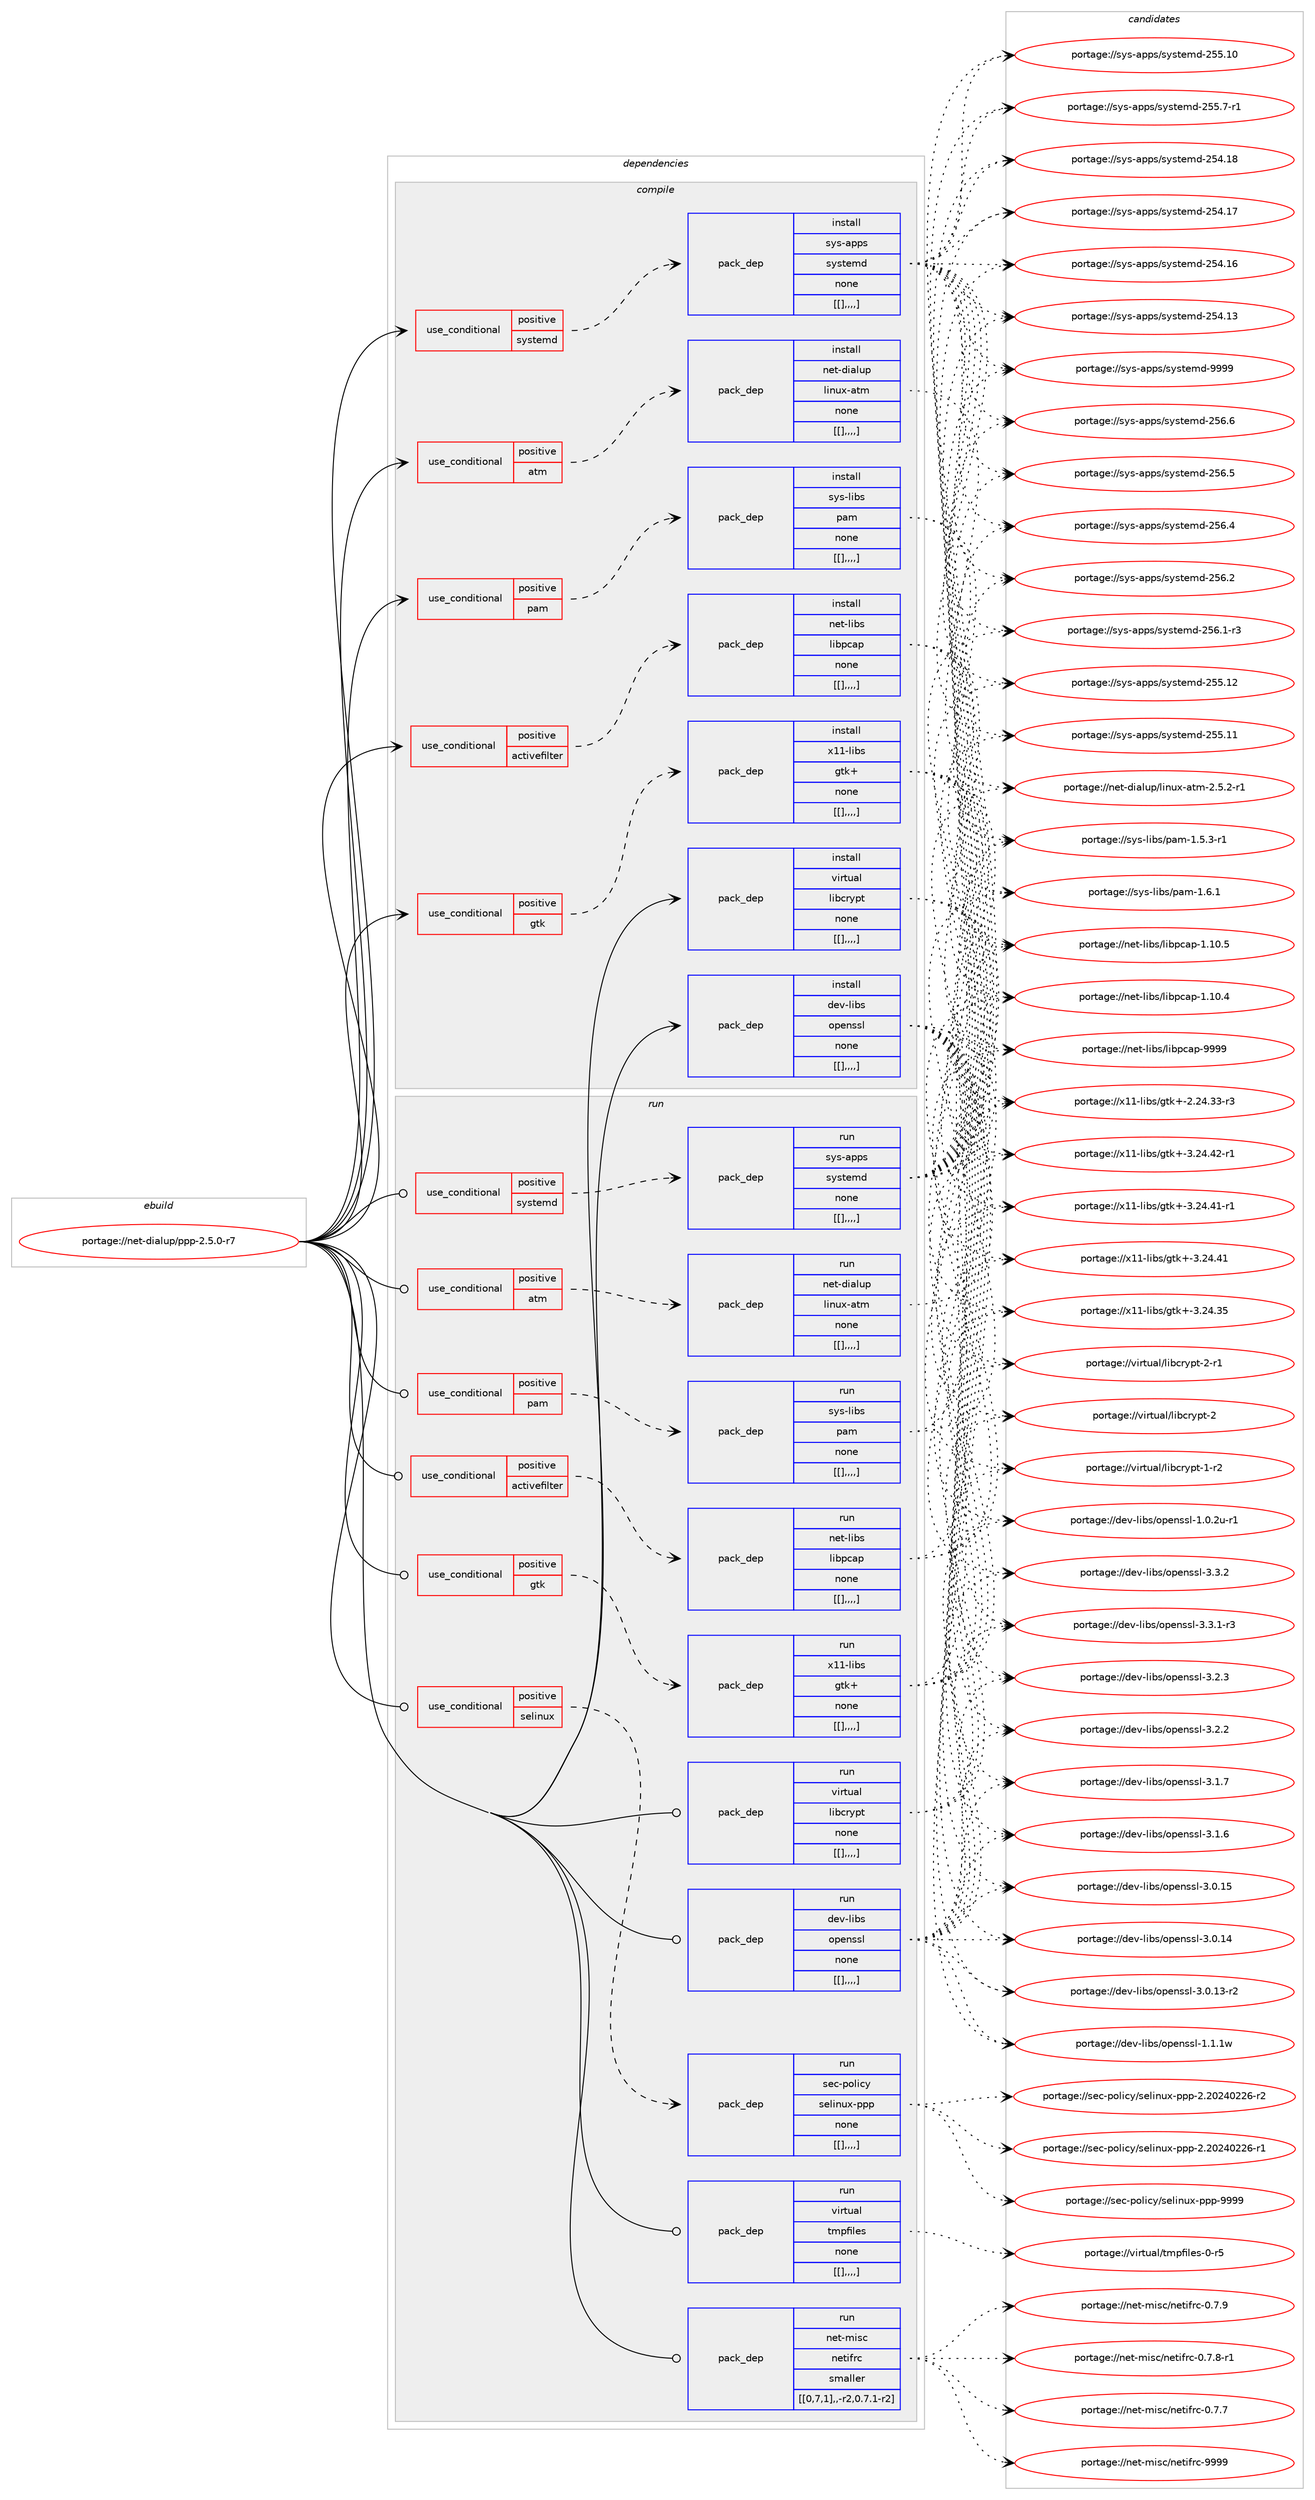 digraph prolog {

# *************
# Graph options
# *************

newrank=true;
concentrate=true;
compound=true;
graph [rankdir=LR,fontname=Helvetica,fontsize=10,ranksep=1.5];#, ranksep=2.5, nodesep=0.2];
edge  [arrowhead=vee];
node  [fontname=Helvetica,fontsize=10];

# **********
# The ebuild
# **********

subgraph cluster_leftcol {
color=gray;
label=<<i>ebuild</i>>;
id [label="portage://net-dialup/ppp-2.5.0-r7", color=red, width=4, href="../net-dialup/ppp-2.5.0-r7.svg"];
}

# ****************
# The dependencies
# ****************

subgraph cluster_midcol {
color=gray;
label=<<i>dependencies</i>>;
subgraph cluster_compile {
fillcolor="#eeeeee";
style=filled;
label=<<i>compile</i>>;
subgraph cond93393 {
dependency356095 [label=<<TABLE BORDER="0" CELLBORDER="1" CELLSPACING="0" CELLPADDING="4"><TR><TD ROWSPAN="3" CELLPADDING="10">use_conditional</TD></TR><TR><TD>positive</TD></TR><TR><TD>activefilter</TD></TR></TABLE>>, shape=none, color=red];
subgraph pack260072 {
dependency356096 [label=<<TABLE BORDER="0" CELLBORDER="1" CELLSPACING="0" CELLPADDING="4" WIDTH="220"><TR><TD ROWSPAN="6" CELLPADDING="30">pack_dep</TD></TR><TR><TD WIDTH="110">install</TD></TR><TR><TD>net-libs</TD></TR><TR><TD>libpcap</TD></TR><TR><TD>none</TD></TR><TR><TD>[[],,,,]</TD></TR></TABLE>>, shape=none, color=blue];
}
dependency356095:e -> dependency356096:w [weight=20,style="dashed",arrowhead="vee"];
}
id:e -> dependency356095:w [weight=20,style="solid",arrowhead="vee"];
subgraph cond93394 {
dependency356097 [label=<<TABLE BORDER="0" CELLBORDER="1" CELLSPACING="0" CELLPADDING="4"><TR><TD ROWSPAN="3" CELLPADDING="10">use_conditional</TD></TR><TR><TD>positive</TD></TR><TR><TD>atm</TD></TR></TABLE>>, shape=none, color=red];
subgraph pack260073 {
dependency356098 [label=<<TABLE BORDER="0" CELLBORDER="1" CELLSPACING="0" CELLPADDING="4" WIDTH="220"><TR><TD ROWSPAN="6" CELLPADDING="30">pack_dep</TD></TR><TR><TD WIDTH="110">install</TD></TR><TR><TD>net-dialup</TD></TR><TR><TD>linux-atm</TD></TR><TR><TD>none</TD></TR><TR><TD>[[],,,,]</TD></TR></TABLE>>, shape=none, color=blue];
}
dependency356097:e -> dependency356098:w [weight=20,style="dashed",arrowhead="vee"];
}
id:e -> dependency356097:w [weight=20,style="solid",arrowhead="vee"];
subgraph cond93395 {
dependency356099 [label=<<TABLE BORDER="0" CELLBORDER="1" CELLSPACING="0" CELLPADDING="4"><TR><TD ROWSPAN="3" CELLPADDING="10">use_conditional</TD></TR><TR><TD>positive</TD></TR><TR><TD>gtk</TD></TR></TABLE>>, shape=none, color=red];
subgraph pack260074 {
dependency356100 [label=<<TABLE BORDER="0" CELLBORDER="1" CELLSPACING="0" CELLPADDING="4" WIDTH="220"><TR><TD ROWSPAN="6" CELLPADDING="30">pack_dep</TD></TR><TR><TD WIDTH="110">install</TD></TR><TR><TD>x11-libs</TD></TR><TR><TD>gtk+</TD></TR><TR><TD>none</TD></TR><TR><TD>[[],,,,]</TD></TR></TABLE>>, shape=none, color=blue];
}
dependency356099:e -> dependency356100:w [weight=20,style="dashed",arrowhead="vee"];
}
id:e -> dependency356099:w [weight=20,style="solid",arrowhead="vee"];
subgraph cond93396 {
dependency356101 [label=<<TABLE BORDER="0" CELLBORDER="1" CELLSPACING="0" CELLPADDING="4"><TR><TD ROWSPAN="3" CELLPADDING="10">use_conditional</TD></TR><TR><TD>positive</TD></TR><TR><TD>pam</TD></TR></TABLE>>, shape=none, color=red];
subgraph pack260075 {
dependency356102 [label=<<TABLE BORDER="0" CELLBORDER="1" CELLSPACING="0" CELLPADDING="4" WIDTH="220"><TR><TD ROWSPAN="6" CELLPADDING="30">pack_dep</TD></TR><TR><TD WIDTH="110">install</TD></TR><TR><TD>sys-libs</TD></TR><TR><TD>pam</TD></TR><TR><TD>none</TD></TR><TR><TD>[[],,,,]</TD></TR></TABLE>>, shape=none, color=blue];
}
dependency356101:e -> dependency356102:w [weight=20,style="dashed",arrowhead="vee"];
}
id:e -> dependency356101:w [weight=20,style="solid",arrowhead="vee"];
subgraph cond93397 {
dependency356103 [label=<<TABLE BORDER="0" CELLBORDER="1" CELLSPACING="0" CELLPADDING="4"><TR><TD ROWSPAN="3" CELLPADDING="10">use_conditional</TD></TR><TR><TD>positive</TD></TR><TR><TD>systemd</TD></TR></TABLE>>, shape=none, color=red];
subgraph pack260076 {
dependency356104 [label=<<TABLE BORDER="0" CELLBORDER="1" CELLSPACING="0" CELLPADDING="4" WIDTH="220"><TR><TD ROWSPAN="6" CELLPADDING="30">pack_dep</TD></TR><TR><TD WIDTH="110">install</TD></TR><TR><TD>sys-apps</TD></TR><TR><TD>systemd</TD></TR><TR><TD>none</TD></TR><TR><TD>[[],,,,]</TD></TR></TABLE>>, shape=none, color=blue];
}
dependency356103:e -> dependency356104:w [weight=20,style="dashed",arrowhead="vee"];
}
id:e -> dependency356103:w [weight=20,style="solid",arrowhead="vee"];
subgraph pack260077 {
dependency356105 [label=<<TABLE BORDER="0" CELLBORDER="1" CELLSPACING="0" CELLPADDING="4" WIDTH="220"><TR><TD ROWSPAN="6" CELLPADDING="30">pack_dep</TD></TR><TR><TD WIDTH="110">install</TD></TR><TR><TD>dev-libs</TD></TR><TR><TD>openssl</TD></TR><TR><TD>none</TD></TR><TR><TD>[[],,,,]</TD></TR></TABLE>>, shape=none, color=blue];
}
id:e -> dependency356105:w [weight=20,style="solid",arrowhead="vee"];
subgraph pack260078 {
dependency356106 [label=<<TABLE BORDER="0" CELLBORDER="1" CELLSPACING="0" CELLPADDING="4" WIDTH="220"><TR><TD ROWSPAN="6" CELLPADDING="30">pack_dep</TD></TR><TR><TD WIDTH="110">install</TD></TR><TR><TD>virtual</TD></TR><TR><TD>libcrypt</TD></TR><TR><TD>none</TD></TR><TR><TD>[[],,,,]</TD></TR></TABLE>>, shape=none, color=blue];
}
id:e -> dependency356106:w [weight=20,style="solid",arrowhead="vee"];
}
subgraph cluster_compileandrun {
fillcolor="#eeeeee";
style=filled;
label=<<i>compile and run</i>>;
}
subgraph cluster_run {
fillcolor="#eeeeee";
style=filled;
label=<<i>run</i>>;
subgraph cond93398 {
dependency356107 [label=<<TABLE BORDER="0" CELLBORDER="1" CELLSPACING="0" CELLPADDING="4"><TR><TD ROWSPAN="3" CELLPADDING="10">use_conditional</TD></TR><TR><TD>positive</TD></TR><TR><TD>activefilter</TD></TR></TABLE>>, shape=none, color=red];
subgraph pack260079 {
dependency356108 [label=<<TABLE BORDER="0" CELLBORDER="1" CELLSPACING="0" CELLPADDING="4" WIDTH="220"><TR><TD ROWSPAN="6" CELLPADDING="30">pack_dep</TD></TR><TR><TD WIDTH="110">run</TD></TR><TR><TD>net-libs</TD></TR><TR><TD>libpcap</TD></TR><TR><TD>none</TD></TR><TR><TD>[[],,,,]</TD></TR></TABLE>>, shape=none, color=blue];
}
dependency356107:e -> dependency356108:w [weight=20,style="dashed",arrowhead="vee"];
}
id:e -> dependency356107:w [weight=20,style="solid",arrowhead="odot"];
subgraph cond93399 {
dependency356109 [label=<<TABLE BORDER="0" CELLBORDER="1" CELLSPACING="0" CELLPADDING="4"><TR><TD ROWSPAN="3" CELLPADDING="10">use_conditional</TD></TR><TR><TD>positive</TD></TR><TR><TD>atm</TD></TR></TABLE>>, shape=none, color=red];
subgraph pack260080 {
dependency356110 [label=<<TABLE BORDER="0" CELLBORDER="1" CELLSPACING="0" CELLPADDING="4" WIDTH="220"><TR><TD ROWSPAN="6" CELLPADDING="30">pack_dep</TD></TR><TR><TD WIDTH="110">run</TD></TR><TR><TD>net-dialup</TD></TR><TR><TD>linux-atm</TD></TR><TR><TD>none</TD></TR><TR><TD>[[],,,,]</TD></TR></TABLE>>, shape=none, color=blue];
}
dependency356109:e -> dependency356110:w [weight=20,style="dashed",arrowhead="vee"];
}
id:e -> dependency356109:w [weight=20,style="solid",arrowhead="odot"];
subgraph cond93400 {
dependency356111 [label=<<TABLE BORDER="0" CELLBORDER="1" CELLSPACING="0" CELLPADDING="4"><TR><TD ROWSPAN="3" CELLPADDING="10">use_conditional</TD></TR><TR><TD>positive</TD></TR><TR><TD>gtk</TD></TR></TABLE>>, shape=none, color=red];
subgraph pack260081 {
dependency356112 [label=<<TABLE BORDER="0" CELLBORDER="1" CELLSPACING="0" CELLPADDING="4" WIDTH="220"><TR><TD ROWSPAN="6" CELLPADDING="30">pack_dep</TD></TR><TR><TD WIDTH="110">run</TD></TR><TR><TD>x11-libs</TD></TR><TR><TD>gtk+</TD></TR><TR><TD>none</TD></TR><TR><TD>[[],,,,]</TD></TR></TABLE>>, shape=none, color=blue];
}
dependency356111:e -> dependency356112:w [weight=20,style="dashed",arrowhead="vee"];
}
id:e -> dependency356111:w [weight=20,style="solid",arrowhead="odot"];
subgraph cond93401 {
dependency356113 [label=<<TABLE BORDER="0" CELLBORDER="1" CELLSPACING="0" CELLPADDING="4"><TR><TD ROWSPAN="3" CELLPADDING="10">use_conditional</TD></TR><TR><TD>positive</TD></TR><TR><TD>pam</TD></TR></TABLE>>, shape=none, color=red];
subgraph pack260082 {
dependency356114 [label=<<TABLE BORDER="0" CELLBORDER="1" CELLSPACING="0" CELLPADDING="4" WIDTH="220"><TR><TD ROWSPAN="6" CELLPADDING="30">pack_dep</TD></TR><TR><TD WIDTH="110">run</TD></TR><TR><TD>sys-libs</TD></TR><TR><TD>pam</TD></TR><TR><TD>none</TD></TR><TR><TD>[[],,,,]</TD></TR></TABLE>>, shape=none, color=blue];
}
dependency356113:e -> dependency356114:w [weight=20,style="dashed",arrowhead="vee"];
}
id:e -> dependency356113:w [weight=20,style="solid",arrowhead="odot"];
subgraph cond93402 {
dependency356115 [label=<<TABLE BORDER="0" CELLBORDER="1" CELLSPACING="0" CELLPADDING="4"><TR><TD ROWSPAN="3" CELLPADDING="10">use_conditional</TD></TR><TR><TD>positive</TD></TR><TR><TD>selinux</TD></TR></TABLE>>, shape=none, color=red];
subgraph pack260083 {
dependency356116 [label=<<TABLE BORDER="0" CELLBORDER="1" CELLSPACING="0" CELLPADDING="4" WIDTH="220"><TR><TD ROWSPAN="6" CELLPADDING="30">pack_dep</TD></TR><TR><TD WIDTH="110">run</TD></TR><TR><TD>sec-policy</TD></TR><TR><TD>selinux-ppp</TD></TR><TR><TD>none</TD></TR><TR><TD>[[],,,,]</TD></TR></TABLE>>, shape=none, color=blue];
}
dependency356115:e -> dependency356116:w [weight=20,style="dashed",arrowhead="vee"];
}
id:e -> dependency356115:w [weight=20,style="solid",arrowhead="odot"];
subgraph cond93403 {
dependency356117 [label=<<TABLE BORDER="0" CELLBORDER="1" CELLSPACING="0" CELLPADDING="4"><TR><TD ROWSPAN="3" CELLPADDING="10">use_conditional</TD></TR><TR><TD>positive</TD></TR><TR><TD>systemd</TD></TR></TABLE>>, shape=none, color=red];
subgraph pack260084 {
dependency356118 [label=<<TABLE BORDER="0" CELLBORDER="1" CELLSPACING="0" CELLPADDING="4" WIDTH="220"><TR><TD ROWSPAN="6" CELLPADDING="30">pack_dep</TD></TR><TR><TD WIDTH="110">run</TD></TR><TR><TD>sys-apps</TD></TR><TR><TD>systemd</TD></TR><TR><TD>none</TD></TR><TR><TD>[[],,,,]</TD></TR></TABLE>>, shape=none, color=blue];
}
dependency356117:e -> dependency356118:w [weight=20,style="dashed",arrowhead="vee"];
}
id:e -> dependency356117:w [weight=20,style="solid",arrowhead="odot"];
subgraph pack260085 {
dependency356119 [label=<<TABLE BORDER="0" CELLBORDER="1" CELLSPACING="0" CELLPADDING="4" WIDTH="220"><TR><TD ROWSPAN="6" CELLPADDING="30">pack_dep</TD></TR><TR><TD WIDTH="110">run</TD></TR><TR><TD>dev-libs</TD></TR><TR><TD>openssl</TD></TR><TR><TD>none</TD></TR><TR><TD>[[],,,,]</TD></TR></TABLE>>, shape=none, color=blue];
}
id:e -> dependency356119:w [weight=20,style="solid",arrowhead="odot"];
subgraph pack260086 {
dependency356120 [label=<<TABLE BORDER="0" CELLBORDER="1" CELLSPACING="0" CELLPADDING="4" WIDTH="220"><TR><TD ROWSPAN="6" CELLPADDING="30">pack_dep</TD></TR><TR><TD WIDTH="110">run</TD></TR><TR><TD>virtual</TD></TR><TR><TD>libcrypt</TD></TR><TR><TD>none</TD></TR><TR><TD>[[],,,,]</TD></TR></TABLE>>, shape=none, color=blue];
}
id:e -> dependency356120:w [weight=20,style="solid",arrowhead="odot"];
subgraph pack260087 {
dependency356121 [label=<<TABLE BORDER="0" CELLBORDER="1" CELLSPACING="0" CELLPADDING="4" WIDTH="220"><TR><TD ROWSPAN="6" CELLPADDING="30">pack_dep</TD></TR><TR><TD WIDTH="110">run</TD></TR><TR><TD>virtual</TD></TR><TR><TD>tmpfiles</TD></TR><TR><TD>none</TD></TR><TR><TD>[[],,,,]</TD></TR></TABLE>>, shape=none, color=blue];
}
id:e -> dependency356121:w [weight=20,style="solid",arrowhead="odot"];
subgraph pack260088 {
dependency356122 [label=<<TABLE BORDER="0" CELLBORDER="1" CELLSPACING="0" CELLPADDING="4" WIDTH="220"><TR><TD ROWSPAN="6" CELLPADDING="30">pack_dep</TD></TR><TR><TD WIDTH="110">run</TD></TR><TR><TD>net-misc</TD></TR><TR><TD>netifrc</TD></TR><TR><TD>smaller</TD></TR><TR><TD>[[0,7,1],,-r2,0.7.1-r2]</TD></TR></TABLE>>, shape=none, color=blue];
}
id:e -> dependency356122:w [weight=20,style="solid",arrowhead="odot"];
}
}

# **************
# The candidates
# **************

subgraph cluster_choices {
rank=same;
color=gray;
label=<<i>candidates</i>>;

subgraph choice260072 {
color=black;
nodesep=1;
choice1101011164510810598115471081059811299971124557575757 [label="portage://net-libs/libpcap-9999", color=red, width=4,href="../net-libs/libpcap-9999.svg"];
choice11010111645108105981154710810598112999711245494649484653 [label="portage://net-libs/libpcap-1.10.5", color=red, width=4,href="../net-libs/libpcap-1.10.5.svg"];
choice11010111645108105981154710810598112999711245494649484652 [label="portage://net-libs/libpcap-1.10.4", color=red, width=4,href="../net-libs/libpcap-1.10.4.svg"];
dependency356096:e -> choice1101011164510810598115471081059811299971124557575757:w [style=dotted,weight="100"];
dependency356096:e -> choice11010111645108105981154710810598112999711245494649484653:w [style=dotted,weight="100"];
dependency356096:e -> choice11010111645108105981154710810598112999711245494649484652:w [style=dotted,weight="100"];
}
subgraph choice260073 {
color=black;
nodesep=1;
choice11010111645100105971081171124710810511011712045971161094550465346504511449 [label="portage://net-dialup/linux-atm-2.5.2-r1", color=red, width=4,href="../net-dialup/linux-atm-2.5.2-r1.svg"];
dependency356098:e -> choice11010111645100105971081171124710810511011712045971161094550465346504511449:w [style=dotted,weight="100"];
}
subgraph choice260074 {
color=black;
nodesep=1;
choice12049494510810598115471031161074345514650524652504511449 [label="portage://x11-libs/gtk+-3.24.42-r1", color=red, width=4,href="../x11-libs/gtk+-3.24.42-r1.svg"];
choice12049494510810598115471031161074345514650524652494511449 [label="portage://x11-libs/gtk+-3.24.41-r1", color=red, width=4,href="../x11-libs/gtk+-3.24.41-r1.svg"];
choice1204949451081059811547103116107434551465052465249 [label="portage://x11-libs/gtk+-3.24.41", color=red, width=4,href="../x11-libs/gtk+-3.24.41.svg"];
choice1204949451081059811547103116107434551465052465153 [label="portage://x11-libs/gtk+-3.24.35", color=red, width=4,href="../x11-libs/gtk+-3.24.35.svg"];
choice12049494510810598115471031161074345504650524651514511451 [label="portage://x11-libs/gtk+-2.24.33-r3", color=red, width=4,href="../x11-libs/gtk+-2.24.33-r3.svg"];
dependency356100:e -> choice12049494510810598115471031161074345514650524652504511449:w [style=dotted,weight="100"];
dependency356100:e -> choice12049494510810598115471031161074345514650524652494511449:w [style=dotted,weight="100"];
dependency356100:e -> choice1204949451081059811547103116107434551465052465249:w [style=dotted,weight="100"];
dependency356100:e -> choice1204949451081059811547103116107434551465052465153:w [style=dotted,weight="100"];
dependency356100:e -> choice12049494510810598115471031161074345504650524651514511451:w [style=dotted,weight="100"];
}
subgraph choice260075 {
color=black;
nodesep=1;
choice11512111545108105981154711297109454946544649 [label="portage://sys-libs/pam-1.6.1", color=red, width=4,href="../sys-libs/pam-1.6.1.svg"];
choice115121115451081059811547112971094549465346514511449 [label="portage://sys-libs/pam-1.5.3-r1", color=red, width=4,href="../sys-libs/pam-1.5.3-r1.svg"];
dependency356102:e -> choice11512111545108105981154711297109454946544649:w [style=dotted,weight="100"];
dependency356102:e -> choice115121115451081059811547112971094549465346514511449:w [style=dotted,weight="100"];
}
subgraph choice260076 {
color=black;
nodesep=1;
choice1151211154597112112115471151211151161011091004557575757 [label="portage://sys-apps/systemd-9999", color=red, width=4,href="../sys-apps/systemd-9999.svg"];
choice115121115459711211211547115121115116101109100455053544654 [label="portage://sys-apps/systemd-256.6", color=red, width=4,href="../sys-apps/systemd-256.6.svg"];
choice115121115459711211211547115121115116101109100455053544653 [label="portage://sys-apps/systemd-256.5", color=red, width=4,href="../sys-apps/systemd-256.5.svg"];
choice115121115459711211211547115121115116101109100455053544652 [label="portage://sys-apps/systemd-256.4", color=red, width=4,href="../sys-apps/systemd-256.4.svg"];
choice115121115459711211211547115121115116101109100455053544650 [label="portage://sys-apps/systemd-256.2", color=red, width=4,href="../sys-apps/systemd-256.2.svg"];
choice1151211154597112112115471151211151161011091004550535446494511451 [label="portage://sys-apps/systemd-256.1-r3", color=red, width=4,href="../sys-apps/systemd-256.1-r3.svg"];
choice11512111545971121121154711512111511610110910045505353464950 [label="portage://sys-apps/systemd-255.12", color=red, width=4,href="../sys-apps/systemd-255.12.svg"];
choice11512111545971121121154711512111511610110910045505353464949 [label="portage://sys-apps/systemd-255.11", color=red, width=4,href="../sys-apps/systemd-255.11.svg"];
choice11512111545971121121154711512111511610110910045505353464948 [label="portage://sys-apps/systemd-255.10", color=red, width=4,href="../sys-apps/systemd-255.10.svg"];
choice1151211154597112112115471151211151161011091004550535346554511449 [label="portage://sys-apps/systemd-255.7-r1", color=red, width=4,href="../sys-apps/systemd-255.7-r1.svg"];
choice11512111545971121121154711512111511610110910045505352464956 [label="portage://sys-apps/systemd-254.18", color=red, width=4,href="../sys-apps/systemd-254.18.svg"];
choice11512111545971121121154711512111511610110910045505352464955 [label="portage://sys-apps/systemd-254.17", color=red, width=4,href="../sys-apps/systemd-254.17.svg"];
choice11512111545971121121154711512111511610110910045505352464954 [label="portage://sys-apps/systemd-254.16", color=red, width=4,href="../sys-apps/systemd-254.16.svg"];
choice11512111545971121121154711512111511610110910045505352464951 [label="portage://sys-apps/systemd-254.13", color=red, width=4,href="../sys-apps/systemd-254.13.svg"];
dependency356104:e -> choice1151211154597112112115471151211151161011091004557575757:w [style=dotted,weight="100"];
dependency356104:e -> choice115121115459711211211547115121115116101109100455053544654:w [style=dotted,weight="100"];
dependency356104:e -> choice115121115459711211211547115121115116101109100455053544653:w [style=dotted,weight="100"];
dependency356104:e -> choice115121115459711211211547115121115116101109100455053544652:w [style=dotted,weight="100"];
dependency356104:e -> choice115121115459711211211547115121115116101109100455053544650:w [style=dotted,weight="100"];
dependency356104:e -> choice1151211154597112112115471151211151161011091004550535446494511451:w [style=dotted,weight="100"];
dependency356104:e -> choice11512111545971121121154711512111511610110910045505353464950:w [style=dotted,weight="100"];
dependency356104:e -> choice11512111545971121121154711512111511610110910045505353464949:w [style=dotted,weight="100"];
dependency356104:e -> choice11512111545971121121154711512111511610110910045505353464948:w [style=dotted,weight="100"];
dependency356104:e -> choice1151211154597112112115471151211151161011091004550535346554511449:w [style=dotted,weight="100"];
dependency356104:e -> choice11512111545971121121154711512111511610110910045505352464956:w [style=dotted,weight="100"];
dependency356104:e -> choice11512111545971121121154711512111511610110910045505352464955:w [style=dotted,weight="100"];
dependency356104:e -> choice11512111545971121121154711512111511610110910045505352464954:w [style=dotted,weight="100"];
dependency356104:e -> choice11512111545971121121154711512111511610110910045505352464951:w [style=dotted,weight="100"];
}
subgraph choice260077 {
color=black;
nodesep=1;
choice100101118451081059811547111112101110115115108455146514650 [label="portage://dev-libs/openssl-3.3.2", color=red, width=4,href="../dev-libs/openssl-3.3.2.svg"];
choice1001011184510810598115471111121011101151151084551465146494511451 [label="portage://dev-libs/openssl-3.3.1-r3", color=red, width=4,href="../dev-libs/openssl-3.3.1-r3.svg"];
choice100101118451081059811547111112101110115115108455146504651 [label="portage://dev-libs/openssl-3.2.3", color=red, width=4,href="../dev-libs/openssl-3.2.3.svg"];
choice100101118451081059811547111112101110115115108455146504650 [label="portage://dev-libs/openssl-3.2.2", color=red, width=4,href="../dev-libs/openssl-3.2.2.svg"];
choice100101118451081059811547111112101110115115108455146494655 [label="portage://dev-libs/openssl-3.1.7", color=red, width=4,href="../dev-libs/openssl-3.1.7.svg"];
choice100101118451081059811547111112101110115115108455146494654 [label="portage://dev-libs/openssl-3.1.6", color=red, width=4,href="../dev-libs/openssl-3.1.6.svg"];
choice10010111845108105981154711111210111011511510845514648464953 [label="portage://dev-libs/openssl-3.0.15", color=red, width=4,href="../dev-libs/openssl-3.0.15.svg"];
choice10010111845108105981154711111210111011511510845514648464952 [label="portage://dev-libs/openssl-3.0.14", color=red, width=4,href="../dev-libs/openssl-3.0.14.svg"];
choice100101118451081059811547111112101110115115108455146484649514511450 [label="portage://dev-libs/openssl-3.0.13-r2", color=red, width=4,href="../dev-libs/openssl-3.0.13-r2.svg"];
choice100101118451081059811547111112101110115115108454946494649119 [label="portage://dev-libs/openssl-1.1.1w", color=red, width=4,href="../dev-libs/openssl-1.1.1w.svg"];
choice1001011184510810598115471111121011101151151084549464846501174511449 [label="portage://dev-libs/openssl-1.0.2u-r1", color=red, width=4,href="../dev-libs/openssl-1.0.2u-r1.svg"];
dependency356105:e -> choice100101118451081059811547111112101110115115108455146514650:w [style=dotted,weight="100"];
dependency356105:e -> choice1001011184510810598115471111121011101151151084551465146494511451:w [style=dotted,weight="100"];
dependency356105:e -> choice100101118451081059811547111112101110115115108455146504651:w [style=dotted,weight="100"];
dependency356105:e -> choice100101118451081059811547111112101110115115108455146504650:w [style=dotted,weight="100"];
dependency356105:e -> choice100101118451081059811547111112101110115115108455146494655:w [style=dotted,weight="100"];
dependency356105:e -> choice100101118451081059811547111112101110115115108455146494654:w [style=dotted,weight="100"];
dependency356105:e -> choice10010111845108105981154711111210111011511510845514648464953:w [style=dotted,weight="100"];
dependency356105:e -> choice10010111845108105981154711111210111011511510845514648464952:w [style=dotted,weight="100"];
dependency356105:e -> choice100101118451081059811547111112101110115115108455146484649514511450:w [style=dotted,weight="100"];
dependency356105:e -> choice100101118451081059811547111112101110115115108454946494649119:w [style=dotted,weight="100"];
dependency356105:e -> choice1001011184510810598115471111121011101151151084549464846501174511449:w [style=dotted,weight="100"];
}
subgraph choice260078 {
color=black;
nodesep=1;
choice1181051141161179710847108105989911412111211645504511449 [label="portage://virtual/libcrypt-2-r1", color=red, width=4,href="../virtual/libcrypt-2-r1.svg"];
choice118105114116117971084710810598991141211121164550 [label="portage://virtual/libcrypt-2", color=red, width=4,href="../virtual/libcrypt-2.svg"];
choice1181051141161179710847108105989911412111211645494511450 [label="portage://virtual/libcrypt-1-r2", color=red, width=4,href="../virtual/libcrypt-1-r2.svg"];
dependency356106:e -> choice1181051141161179710847108105989911412111211645504511449:w [style=dotted,weight="100"];
dependency356106:e -> choice118105114116117971084710810598991141211121164550:w [style=dotted,weight="100"];
dependency356106:e -> choice1181051141161179710847108105989911412111211645494511450:w [style=dotted,weight="100"];
}
subgraph choice260079 {
color=black;
nodesep=1;
choice1101011164510810598115471081059811299971124557575757 [label="portage://net-libs/libpcap-9999", color=red, width=4,href="../net-libs/libpcap-9999.svg"];
choice11010111645108105981154710810598112999711245494649484653 [label="portage://net-libs/libpcap-1.10.5", color=red, width=4,href="../net-libs/libpcap-1.10.5.svg"];
choice11010111645108105981154710810598112999711245494649484652 [label="portage://net-libs/libpcap-1.10.4", color=red, width=4,href="../net-libs/libpcap-1.10.4.svg"];
dependency356108:e -> choice1101011164510810598115471081059811299971124557575757:w [style=dotted,weight="100"];
dependency356108:e -> choice11010111645108105981154710810598112999711245494649484653:w [style=dotted,weight="100"];
dependency356108:e -> choice11010111645108105981154710810598112999711245494649484652:w [style=dotted,weight="100"];
}
subgraph choice260080 {
color=black;
nodesep=1;
choice11010111645100105971081171124710810511011712045971161094550465346504511449 [label="portage://net-dialup/linux-atm-2.5.2-r1", color=red, width=4,href="../net-dialup/linux-atm-2.5.2-r1.svg"];
dependency356110:e -> choice11010111645100105971081171124710810511011712045971161094550465346504511449:w [style=dotted,weight="100"];
}
subgraph choice260081 {
color=black;
nodesep=1;
choice12049494510810598115471031161074345514650524652504511449 [label="portage://x11-libs/gtk+-3.24.42-r1", color=red, width=4,href="../x11-libs/gtk+-3.24.42-r1.svg"];
choice12049494510810598115471031161074345514650524652494511449 [label="portage://x11-libs/gtk+-3.24.41-r1", color=red, width=4,href="../x11-libs/gtk+-3.24.41-r1.svg"];
choice1204949451081059811547103116107434551465052465249 [label="portage://x11-libs/gtk+-3.24.41", color=red, width=4,href="../x11-libs/gtk+-3.24.41.svg"];
choice1204949451081059811547103116107434551465052465153 [label="portage://x11-libs/gtk+-3.24.35", color=red, width=4,href="../x11-libs/gtk+-3.24.35.svg"];
choice12049494510810598115471031161074345504650524651514511451 [label="portage://x11-libs/gtk+-2.24.33-r3", color=red, width=4,href="../x11-libs/gtk+-2.24.33-r3.svg"];
dependency356112:e -> choice12049494510810598115471031161074345514650524652504511449:w [style=dotted,weight="100"];
dependency356112:e -> choice12049494510810598115471031161074345514650524652494511449:w [style=dotted,weight="100"];
dependency356112:e -> choice1204949451081059811547103116107434551465052465249:w [style=dotted,weight="100"];
dependency356112:e -> choice1204949451081059811547103116107434551465052465153:w [style=dotted,weight="100"];
dependency356112:e -> choice12049494510810598115471031161074345504650524651514511451:w [style=dotted,weight="100"];
}
subgraph choice260082 {
color=black;
nodesep=1;
choice11512111545108105981154711297109454946544649 [label="portage://sys-libs/pam-1.6.1", color=red, width=4,href="../sys-libs/pam-1.6.1.svg"];
choice115121115451081059811547112971094549465346514511449 [label="portage://sys-libs/pam-1.5.3-r1", color=red, width=4,href="../sys-libs/pam-1.5.3-r1.svg"];
dependency356114:e -> choice11512111545108105981154711297109454946544649:w [style=dotted,weight="100"];
dependency356114:e -> choice115121115451081059811547112971094549465346514511449:w [style=dotted,weight="100"];
}
subgraph choice260083 {
color=black;
nodesep=1;
choice11510199451121111081059912147115101108105110117120451121121124557575757 [label="portage://sec-policy/selinux-ppp-9999", color=red, width=4,href="../sec-policy/selinux-ppp-9999.svg"];
choice115101994511211110810599121471151011081051101171204511211211245504650485052485050544511450 [label="portage://sec-policy/selinux-ppp-2.20240226-r2", color=red, width=4,href="../sec-policy/selinux-ppp-2.20240226-r2.svg"];
choice115101994511211110810599121471151011081051101171204511211211245504650485052485050544511449 [label="portage://sec-policy/selinux-ppp-2.20240226-r1", color=red, width=4,href="../sec-policy/selinux-ppp-2.20240226-r1.svg"];
dependency356116:e -> choice11510199451121111081059912147115101108105110117120451121121124557575757:w [style=dotted,weight="100"];
dependency356116:e -> choice115101994511211110810599121471151011081051101171204511211211245504650485052485050544511450:w [style=dotted,weight="100"];
dependency356116:e -> choice115101994511211110810599121471151011081051101171204511211211245504650485052485050544511449:w [style=dotted,weight="100"];
}
subgraph choice260084 {
color=black;
nodesep=1;
choice1151211154597112112115471151211151161011091004557575757 [label="portage://sys-apps/systemd-9999", color=red, width=4,href="../sys-apps/systemd-9999.svg"];
choice115121115459711211211547115121115116101109100455053544654 [label="portage://sys-apps/systemd-256.6", color=red, width=4,href="../sys-apps/systemd-256.6.svg"];
choice115121115459711211211547115121115116101109100455053544653 [label="portage://sys-apps/systemd-256.5", color=red, width=4,href="../sys-apps/systemd-256.5.svg"];
choice115121115459711211211547115121115116101109100455053544652 [label="portage://sys-apps/systemd-256.4", color=red, width=4,href="../sys-apps/systemd-256.4.svg"];
choice115121115459711211211547115121115116101109100455053544650 [label="portage://sys-apps/systemd-256.2", color=red, width=4,href="../sys-apps/systemd-256.2.svg"];
choice1151211154597112112115471151211151161011091004550535446494511451 [label="portage://sys-apps/systemd-256.1-r3", color=red, width=4,href="../sys-apps/systemd-256.1-r3.svg"];
choice11512111545971121121154711512111511610110910045505353464950 [label="portage://sys-apps/systemd-255.12", color=red, width=4,href="../sys-apps/systemd-255.12.svg"];
choice11512111545971121121154711512111511610110910045505353464949 [label="portage://sys-apps/systemd-255.11", color=red, width=4,href="../sys-apps/systemd-255.11.svg"];
choice11512111545971121121154711512111511610110910045505353464948 [label="portage://sys-apps/systemd-255.10", color=red, width=4,href="../sys-apps/systemd-255.10.svg"];
choice1151211154597112112115471151211151161011091004550535346554511449 [label="portage://sys-apps/systemd-255.7-r1", color=red, width=4,href="../sys-apps/systemd-255.7-r1.svg"];
choice11512111545971121121154711512111511610110910045505352464956 [label="portage://sys-apps/systemd-254.18", color=red, width=4,href="../sys-apps/systemd-254.18.svg"];
choice11512111545971121121154711512111511610110910045505352464955 [label="portage://sys-apps/systemd-254.17", color=red, width=4,href="../sys-apps/systemd-254.17.svg"];
choice11512111545971121121154711512111511610110910045505352464954 [label="portage://sys-apps/systemd-254.16", color=red, width=4,href="../sys-apps/systemd-254.16.svg"];
choice11512111545971121121154711512111511610110910045505352464951 [label="portage://sys-apps/systemd-254.13", color=red, width=4,href="../sys-apps/systemd-254.13.svg"];
dependency356118:e -> choice1151211154597112112115471151211151161011091004557575757:w [style=dotted,weight="100"];
dependency356118:e -> choice115121115459711211211547115121115116101109100455053544654:w [style=dotted,weight="100"];
dependency356118:e -> choice115121115459711211211547115121115116101109100455053544653:w [style=dotted,weight="100"];
dependency356118:e -> choice115121115459711211211547115121115116101109100455053544652:w [style=dotted,weight="100"];
dependency356118:e -> choice115121115459711211211547115121115116101109100455053544650:w [style=dotted,weight="100"];
dependency356118:e -> choice1151211154597112112115471151211151161011091004550535446494511451:w [style=dotted,weight="100"];
dependency356118:e -> choice11512111545971121121154711512111511610110910045505353464950:w [style=dotted,weight="100"];
dependency356118:e -> choice11512111545971121121154711512111511610110910045505353464949:w [style=dotted,weight="100"];
dependency356118:e -> choice11512111545971121121154711512111511610110910045505353464948:w [style=dotted,weight="100"];
dependency356118:e -> choice1151211154597112112115471151211151161011091004550535346554511449:w [style=dotted,weight="100"];
dependency356118:e -> choice11512111545971121121154711512111511610110910045505352464956:w [style=dotted,weight="100"];
dependency356118:e -> choice11512111545971121121154711512111511610110910045505352464955:w [style=dotted,weight="100"];
dependency356118:e -> choice11512111545971121121154711512111511610110910045505352464954:w [style=dotted,weight="100"];
dependency356118:e -> choice11512111545971121121154711512111511610110910045505352464951:w [style=dotted,weight="100"];
}
subgraph choice260085 {
color=black;
nodesep=1;
choice100101118451081059811547111112101110115115108455146514650 [label="portage://dev-libs/openssl-3.3.2", color=red, width=4,href="../dev-libs/openssl-3.3.2.svg"];
choice1001011184510810598115471111121011101151151084551465146494511451 [label="portage://dev-libs/openssl-3.3.1-r3", color=red, width=4,href="../dev-libs/openssl-3.3.1-r3.svg"];
choice100101118451081059811547111112101110115115108455146504651 [label="portage://dev-libs/openssl-3.2.3", color=red, width=4,href="../dev-libs/openssl-3.2.3.svg"];
choice100101118451081059811547111112101110115115108455146504650 [label="portage://dev-libs/openssl-3.2.2", color=red, width=4,href="../dev-libs/openssl-3.2.2.svg"];
choice100101118451081059811547111112101110115115108455146494655 [label="portage://dev-libs/openssl-3.1.7", color=red, width=4,href="../dev-libs/openssl-3.1.7.svg"];
choice100101118451081059811547111112101110115115108455146494654 [label="portage://dev-libs/openssl-3.1.6", color=red, width=4,href="../dev-libs/openssl-3.1.6.svg"];
choice10010111845108105981154711111210111011511510845514648464953 [label="portage://dev-libs/openssl-3.0.15", color=red, width=4,href="../dev-libs/openssl-3.0.15.svg"];
choice10010111845108105981154711111210111011511510845514648464952 [label="portage://dev-libs/openssl-3.0.14", color=red, width=4,href="../dev-libs/openssl-3.0.14.svg"];
choice100101118451081059811547111112101110115115108455146484649514511450 [label="portage://dev-libs/openssl-3.0.13-r2", color=red, width=4,href="../dev-libs/openssl-3.0.13-r2.svg"];
choice100101118451081059811547111112101110115115108454946494649119 [label="portage://dev-libs/openssl-1.1.1w", color=red, width=4,href="../dev-libs/openssl-1.1.1w.svg"];
choice1001011184510810598115471111121011101151151084549464846501174511449 [label="portage://dev-libs/openssl-1.0.2u-r1", color=red, width=4,href="../dev-libs/openssl-1.0.2u-r1.svg"];
dependency356119:e -> choice100101118451081059811547111112101110115115108455146514650:w [style=dotted,weight="100"];
dependency356119:e -> choice1001011184510810598115471111121011101151151084551465146494511451:w [style=dotted,weight="100"];
dependency356119:e -> choice100101118451081059811547111112101110115115108455146504651:w [style=dotted,weight="100"];
dependency356119:e -> choice100101118451081059811547111112101110115115108455146504650:w [style=dotted,weight="100"];
dependency356119:e -> choice100101118451081059811547111112101110115115108455146494655:w [style=dotted,weight="100"];
dependency356119:e -> choice100101118451081059811547111112101110115115108455146494654:w [style=dotted,weight="100"];
dependency356119:e -> choice10010111845108105981154711111210111011511510845514648464953:w [style=dotted,weight="100"];
dependency356119:e -> choice10010111845108105981154711111210111011511510845514648464952:w [style=dotted,weight="100"];
dependency356119:e -> choice100101118451081059811547111112101110115115108455146484649514511450:w [style=dotted,weight="100"];
dependency356119:e -> choice100101118451081059811547111112101110115115108454946494649119:w [style=dotted,weight="100"];
dependency356119:e -> choice1001011184510810598115471111121011101151151084549464846501174511449:w [style=dotted,weight="100"];
}
subgraph choice260086 {
color=black;
nodesep=1;
choice1181051141161179710847108105989911412111211645504511449 [label="portage://virtual/libcrypt-2-r1", color=red, width=4,href="../virtual/libcrypt-2-r1.svg"];
choice118105114116117971084710810598991141211121164550 [label="portage://virtual/libcrypt-2", color=red, width=4,href="../virtual/libcrypt-2.svg"];
choice1181051141161179710847108105989911412111211645494511450 [label="portage://virtual/libcrypt-1-r2", color=red, width=4,href="../virtual/libcrypt-1-r2.svg"];
dependency356120:e -> choice1181051141161179710847108105989911412111211645504511449:w [style=dotted,weight="100"];
dependency356120:e -> choice118105114116117971084710810598991141211121164550:w [style=dotted,weight="100"];
dependency356120:e -> choice1181051141161179710847108105989911412111211645494511450:w [style=dotted,weight="100"];
}
subgraph choice260087 {
color=black;
nodesep=1;
choice118105114116117971084711610911210210510810111545484511453 [label="portage://virtual/tmpfiles-0-r5", color=red, width=4,href="../virtual/tmpfiles-0-r5.svg"];
dependency356121:e -> choice118105114116117971084711610911210210510810111545484511453:w [style=dotted,weight="100"];
}
subgraph choice260088 {
color=black;
nodesep=1;
choice110101116451091051159947110101116105102114994557575757 [label="portage://net-misc/netifrc-9999", color=red, width=4,href="../net-misc/netifrc-9999.svg"];
choice11010111645109105115994711010111610510211499454846554657 [label="portage://net-misc/netifrc-0.7.9", color=red, width=4,href="../net-misc/netifrc-0.7.9.svg"];
choice110101116451091051159947110101116105102114994548465546564511449 [label="portage://net-misc/netifrc-0.7.8-r1", color=red, width=4,href="../net-misc/netifrc-0.7.8-r1.svg"];
choice11010111645109105115994711010111610510211499454846554655 [label="portage://net-misc/netifrc-0.7.7", color=red, width=4,href="../net-misc/netifrc-0.7.7.svg"];
dependency356122:e -> choice110101116451091051159947110101116105102114994557575757:w [style=dotted,weight="100"];
dependency356122:e -> choice11010111645109105115994711010111610510211499454846554657:w [style=dotted,weight="100"];
dependency356122:e -> choice110101116451091051159947110101116105102114994548465546564511449:w [style=dotted,weight="100"];
dependency356122:e -> choice11010111645109105115994711010111610510211499454846554655:w [style=dotted,weight="100"];
}
}

}
